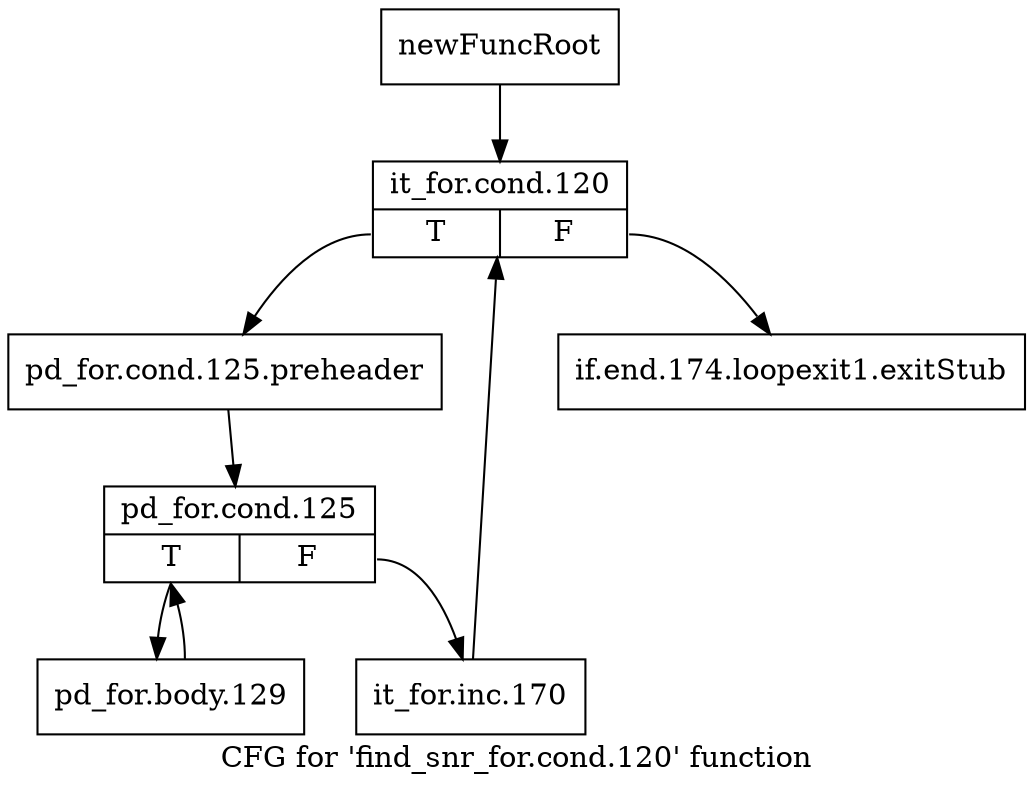 digraph "CFG for 'find_snr_for.cond.120' function" {
	label="CFG for 'find_snr_for.cond.120' function";

	Node0x25060d0 [shape=record,label="{newFuncRoot}"];
	Node0x25060d0 -> Node0x2506170;
	Node0x2506120 [shape=record,label="{if.end.174.loopexit1.exitStub}"];
	Node0x2506170 [shape=record,label="{it_for.cond.120|{<s0>T|<s1>F}}"];
	Node0x2506170:s0 -> Node0x25061c0;
	Node0x2506170:s1 -> Node0x2506120;
	Node0x25061c0 [shape=record,label="{pd_for.cond.125.preheader}"];
	Node0x25061c0 -> Node0x2506210;
	Node0x2506210 [shape=record,label="{pd_for.cond.125|{<s0>T|<s1>F}}"];
	Node0x2506210:s0 -> Node0x25062b0;
	Node0x2506210:s1 -> Node0x2506260;
	Node0x2506260 [shape=record,label="{it_for.inc.170}"];
	Node0x2506260 -> Node0x2506170;
	Node0x25062b0 [shape=record,label="{pd_for.body.129}"];
	Node0x25062b0 -> Node0x2506210;
}
